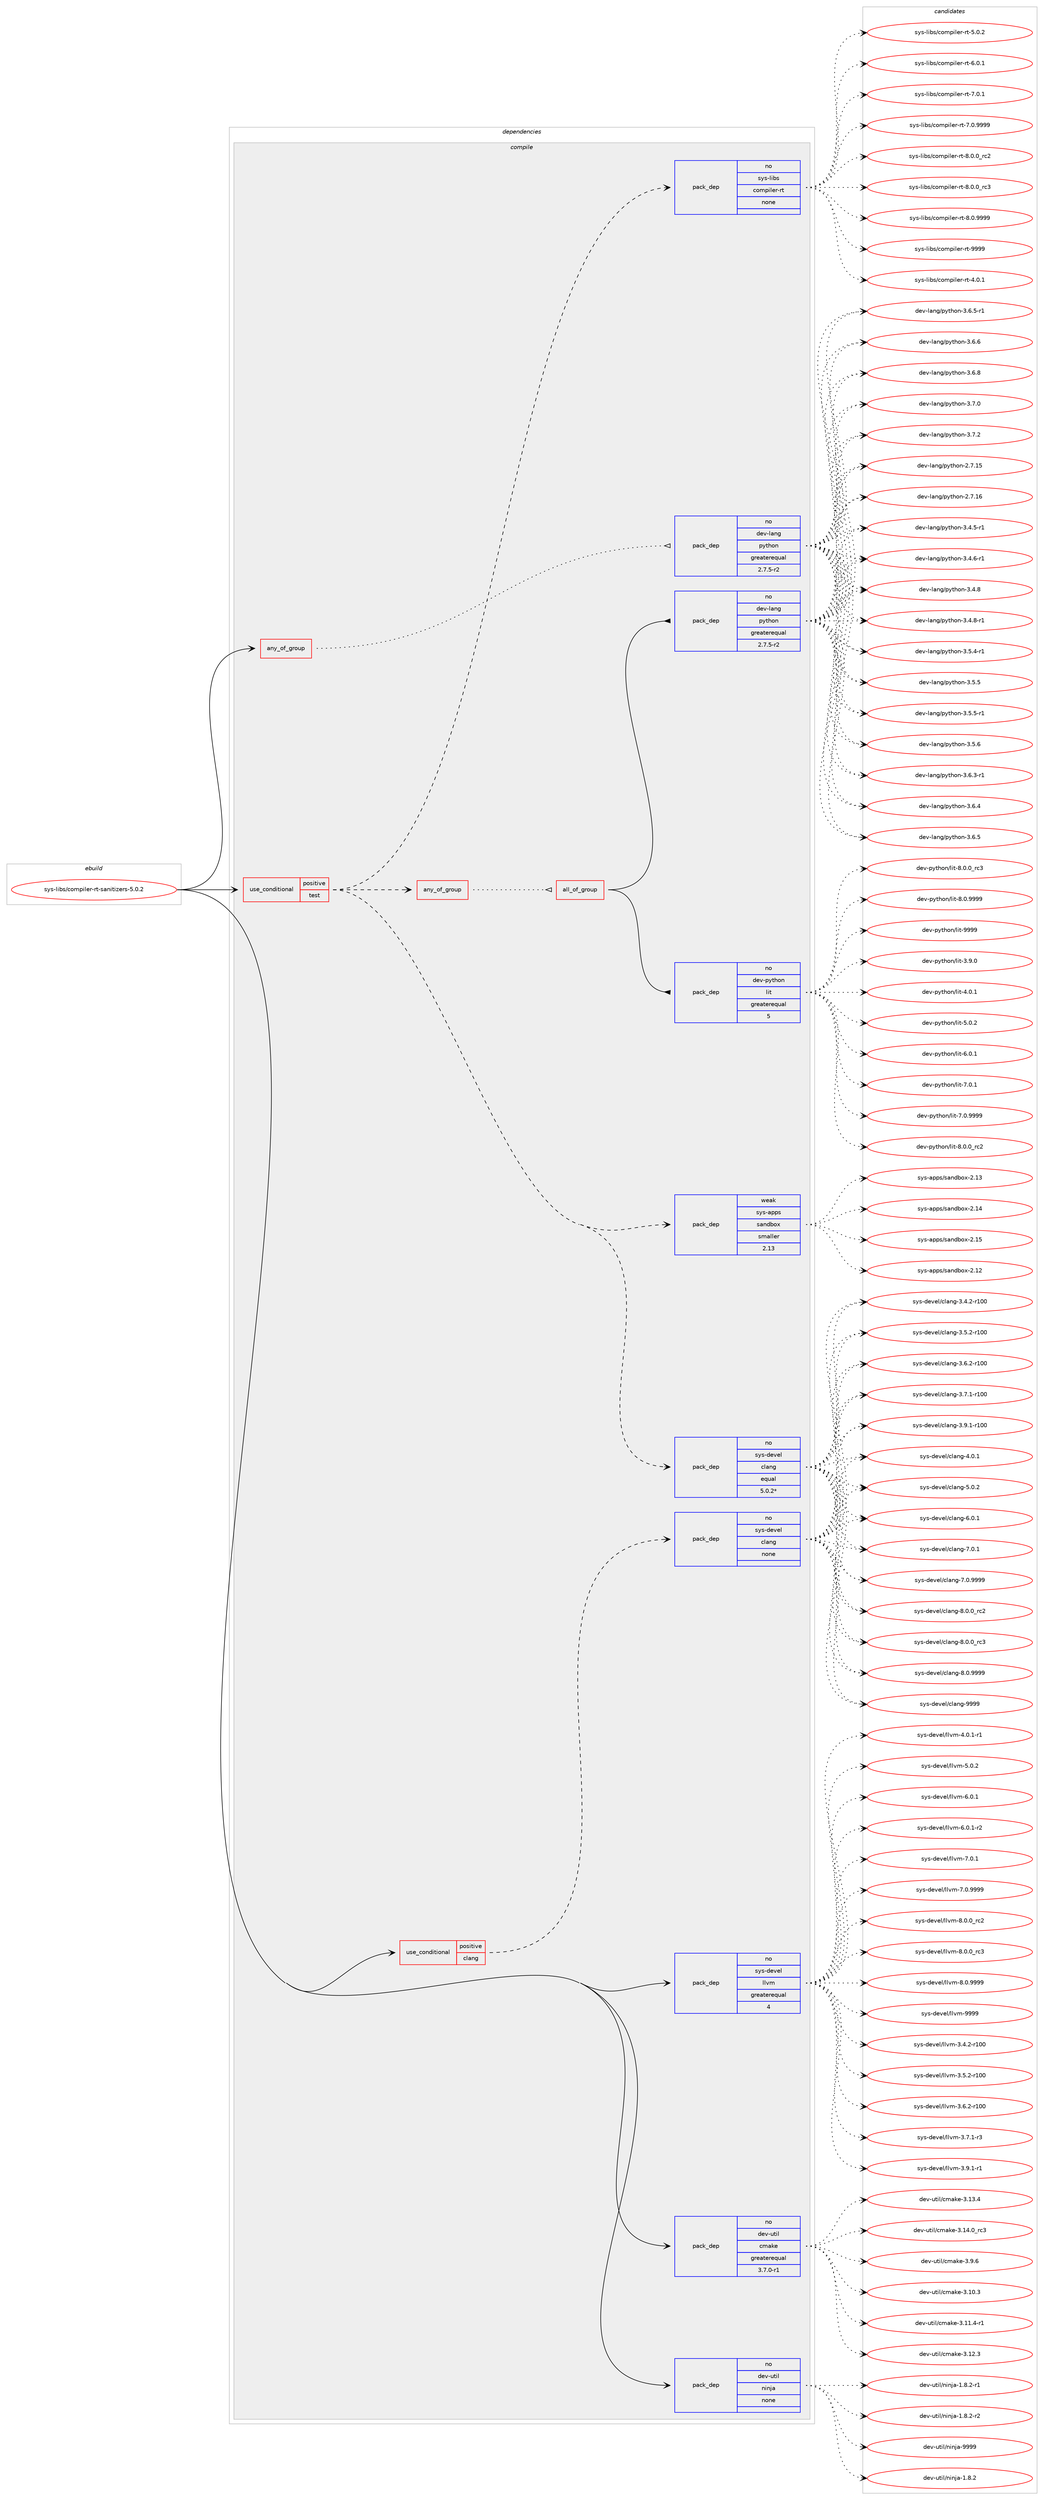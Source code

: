 digraph prolog {

# *************
# Graph options
# *************

newrank=true;
concentrate=true;
compound=true;
graph [rankdir=LR,fontname=Helvetica,fontsize=10,ranksep=1.5];#, ranksep=2.5, nodesep=0.2];
edge  [arrowhead=vee];
node  [fontname=Helvetica,fontsize=10];

# **********
# The ebuild
# **********

subgraph cluster_leftcol {
color=gray;
rank=same;
label=<<i>ebuild</i>>;
id [label="sys-libs/compiler-rt-sanitizers-5.0.2", color=red, width=4, href="../sys-libs/compiler-rt-sanitizers-5.0.2.svg"];
}

# ****************
# The dependencies
# ****************

subgraph cluster_midcol {
color=gray;
label=<<i>dependencies</i>>;
subgraph cluster_compile {
fillcolor="#eeeeee";
style=filled;
label=<<i>compile</i>>;
subgraph any27628 {
dependency1736429 [label=<<TABLE BORDER="0" CELLBORDER="1" CELLSPACING="0" CELLPADDING="4"><TR><TD CELLPADDING="10">any_of_group</TD></TR></TABLE>>, shape=none, color=red];subgraph pack1246417 {
dependency1736430 [label=<<TABLE BORDER="0" CELLBORDER="1" CELLSPACING="0" CELLPADDING="4" WIDTH="220"><TR><TD ROWSPAN="6" CELLPADDING="30">pack_dep</TD></TR><TR><TD WIDTH="110">no</TD></TR><TR><TD>dev-lang</TD></TR><TR><TD>python</TD></TR><TR><TD>greaterequal</TD></TR><TR><TD>2.7.5-r2</TD></TR></TABLE>>, shape=none, color=blue];
}
dependency1736429:e -> dependency1736430:w [weight=20,style="dotted",arrowhead="oinv"];
}
id:e -> dependency1736429:w [weight=20,style="solid",arrowhead="vee"];
subgraph cond461457 {
dependency1736431 [label=<<TABLE BORDER="0" CELLBORDER="1" CELLSPACING="0" CELLPADDING="4"><TR><TD ROWSPAN="3" CELLPADDING="10">use_conditional</TD></TR><TR><TD>positive</TD></TR><TR><TD>clang</TD></TR></TABLE>>, shape=none, color=red];
subgraph pack1246418 {
dependency1736432 [label=<<TABLE BORDER="0" CELLBORDER="1" CELLSPACING="0" CELLPADDING="4" WIDTH="220"><TR><TD ROWSPAN="6" CELLPADDING="30">pack_dep</TD></TR><TR><TD WIDTH="110">no</TD></TR><TR><TD>sys-devel</TD></TR><TR><TD>clang</TD></TR><TR><TD>none</TD></TR><TR><TD></TD></TR></TABLE>>, shape=none, color=blue];
}
dependency1736431:e -> dependency1736432:w [weight=20,style="dashed",arrowhead="vee"];
}
id:e -> dependency1736431:w [weight=20,style="solid",arrowhead="vee"];
subgraph cond461458 {
dependency1736433 [label=<<TABLE BORDER="0" CELLBORDER="1" CELLSPACING="0" CELLPADDING="4"><TR><TD ROWSPAN="3" CELLPADDING="10">use_conditional</TD></TR><TR><TD>positive</TD></TR><TR><TD>test</TD></TR></TABLE>>, shape=none, color=red];
subgraph pack1246419 {
dependency1736434 [label=<<TABLE BORDER="0" CELLBORDER="1" CELLSPACING="0" CELLPADDING="4" WIDTH="220"><TR><TD ROWSPAN="6" CELLPADDING="30">pack_dep</TD></TR><TR><TD WIDTH="110">weak</TD></TR><TR><TD>sys-apps</TD></TR><TR><TD>sandbox</TD></TR><TR><TD>smaller</TD></TR><TR><TD>2.13</TD></TR></TABLE>>, shape=none, color=blue];
}
dependency1736433:e -> dependency1736434:w [weight=20,style="dashed",arrowhead="vee"];
subgraph any27629 {
dependency1736435 [label=<<TABLE BORDER="0" CELLBORDER="1" CELLSPACING="0" CELLPADDING="4"><TR><TD CELLPADDING="10">any_of_group</TD></TR></TABLE>>, shape=none, color=red];subgraph all930 {
dependency1736436 [label=<<TABLE BORDER="0" CELLBORDER="1" CELLSPACING="0" CELLPADDING="4"><TR><TD CELLPADDING="10">all_of_group</TD></TR></TABLE>>, shape=none, color=red];subgraph pack1246420 {
dependency1736437 [label=<<TABLE BORDER="0" CELLBORDER="1" CELLSPACING="0" CELLPADDING="4" WIDTH="220"><TR><TD ROWSPAN="6" CELLPADDING="30">pack_dep</TD></TR><TR><TD WIDTH="110">no</TD></TR><TR><TD>dev-lang</TD></TR><TR><TD>python</TD></TR><TR><TD>greaterequal</TD></TR><TR><TD>2.7.5-r2</TD></TR></TABLE>>, shape=none, color=blue];
}
dependency1736436:e -> dependency1736437:w [weight=20,style="solid",arrowhead="inv"];
subgraph pack1246421 {
dependency1736438 [label=<<TABLE BORDER="0" CELLBORDER="1" CELLSPACING="0" CELLPADDING="4" WIDTH="220"><TR><TD ROWSPAN="6" CELLPADDING="30">pack_dep</TD></TR><TR><TD WIDTH="110">no</TD></TR><TR><TD>dev-python</TD></TR><TR><TD>lit</TD></TR><TR><TD>greaterequal</TD></TR><TR><TD>5</TD></TR></TABLE>>, shape=none, color=blue];
}
dependency1736436:e -> dependency1736438:w [weight=20,style="solid",arrowhead="inv"];
}
dependency1736435:e -> dependency1736436:w [weight=20,style="dotted",arrowhead="oinv"];
}
dependency1736433:e -> dependency1736435:w [weight=20,style="dashed",arrowhead="vee"];
subgraph pack1246422 {
dependency1736439 [label=<<TABLE BORDER="0" CELLBORDER="1" CELLSPACING="0" CELLPADDING="4" WIDTH="220"><TR><TD ROWSPAN="6" CELLPADDING="30">pack_dep</TD></TR><TR><TD WIDTH="110">no</TD></TR><TR><TD>sys-devel</TD></TR><TR><TD>clang</TD></TR><TR><TD>equal</TD></TR><TR><TD>5.0.2*</TD></TR></TABLE>>, shape=none, color=blue];
}
dependency1736433:e -> dependency1736439:w [weight=20,style="dashed",arrowhead="vee"];
subgraph pack1246423 {
dependency1736440 [label=<<TABLE BORDER="0" CELLBORDER="1" CELLSPACING="0" CELLPADDING="4" WIDTH="220"><TR><TD ROWSPAN="6" CELLPADDING="30">pack_dep</TD></TR><TR><TD WIDTH="110">no</TD></TR><TR><TD>sys-libs</TD></TR><TR><TD>compiler-rt</TD></TR><TR><TD>none</TD></TR><TR><TD></TD></TR></TABLE>>, shape=none, color=blue];
}
dependency1736433:e -> dependency1736440:w [weight=20,style="dashed",arrowhead="vee"];
}
id:e -> dependency1736433:w [weight=20,style="solid",arrowhead="vee"];
subgraph pack1246424 {
dependency1736441 [label=<<TABLE BORDER="0" CELLBORDER="1" CELLSPACING="0" CELLPADDING="4" WIDTH="220"><TR><TD ROWSPAN="6" CELLPADDING="30">pack_dep</TD></TR><TR><TD WIDTH="110">no</TD></TR><TR><TD>dev-util</TD></TR><TR><TD>cmake</TD></TR><TR><TD>greaterequal</TD></TR><TR><TD>3.7.0-r1</TD></TR></TABLE>>, shape=none, color=blue];
}
id:e -> dependency1736441:w [weight=20,style="solid",arrowhead="vee"];
subgraph pack1246425 {
dependency1736442 [label=<<TABLE BORDER="0" CELLBORDER="1" CELLSPACING="0" CELLPADDING="4" WIDTH="220"><TR><TD ROWSPAN="6" CELLPADDING="30">pack_dep</TD></TR><TR><TD WIDTH="110">no</TD></TR><TR><TD>dev-util</TD></TR><TR><TD>ninja</TD></TR><TR><TD>none</TD></TR><TR><TD></TD></TR></TABLE>>, shape=none, color=blue];
}
id:e -> dependency1736442:w [weight=20,style="solid",arrowhead="vee"];
subgraph pack1246426 {
dependency1736443 [label=<<TABLE BORDER="0" CELLBORDER="1" CELLSPACING="0" CELLPADDING="4" WIDTH="220"><TR><TD ROWSPAN="6" CELLPADDING="30">pack_dep</TD></TR><TR><TD WIDTH="110">no</TD></TR><TR><TD>sys-devel</TD></TR><TR><TD>llvm</TD></TR><TR><TD>greaterequal</TD></TR><TR><TD>4</TD></TR></TABLE>>, shape=none, color=blue];
}
id:e -> dependency1736443:w [weight=20,style="solid",arrowhead="vee"];
}
subgraph cluster_compileandrun {
fillcolor="#eeeeee";
style=filled;
label=<<i>compile and run</i>>;
}
subgraph cluster_run {
fillcolor="#eeeeee";
style=filled;
label=<<i>run</i>>;
}
}

# **************
# The candidates
# **************

subgraph cluster_choices {
rank=same;
color=gray;
label=<<i>candidates</i>>;

subgraph choice1246417 {
color=black;
nodesep=1;
choice10010111845108971101034711212111610411111045504655464953 [label="dev-lang/python-2.7.15", color=red, width=4,href="../dev-lang/python-2.7.15.svg"];
choice10010111845108971101034711212111610411111045504655464954 [label="dev-lang/python-2.7.16", color=red, width=4,href="../dev-lang/python-2.7.16.svg"];
choice1001011184510897110103471121211161041111104551465246534511449 [label="dev-lang/python-3.4.5-r1", color=red, width=4,href="../dev-lang/python-3.4.5-r1.svg"];
choice1001011184510897110103471121211161041111104551465246544511449 [label="dev-lang/python-3.4.6-r1", color=red, width=4,href="../dev-lang/python-3.4.6-r1.svg"];
choice100101118451089711010347112121116104111110455146524656 [label="dev-lang/python-3.4.8", color=red, width=4,href="../dev-lang/python-3.4.8.svg"];
choice1001011184510897110103471121211161041111104551465246564511449 [label="dev-lang/python-3.4.8-r1", color=red, width=4,href="../dev-lang/python-3.4.8-r1.svg"];
choice1001011184510897110103471121211161041111104551465346524511449 [label="dev-lang/python-3.5.4-r1", color=red, width=4,href="../dev-lang/python-3.5.4-r1.svg"];
choice100101118451089711010347112121116104111110455146534653 [label="dev-lang/python-3.5.5", color=red, width=4,href="../dev-lang/python-3.5.5.svg"];
choice1001011184510897110103471121211161041111104551465346534511449 [label="dev-lang/python-3.5.5-r1", color=red, width=4,href="../dev-lang/python-3.5.5-r1.svg"];
choice100101118451089711010347112121116104111110455146534654 [label="dev-lang/python-3.5.6", color=red, width=4,href="../dev-lang/python-3.5.6.svg"];
choice1001011184510897110103471121211161041111104551465446514511449 [label="dev-lang/python-3.6.3-r1", color=red, width=4,href="../dev-lang/python-3.6.3-r1.svg"];
choice100101118451089711010347112121116104111110455146544652 [label="dev-lang/python-3.6.4", color=red, width=4,href="../dev-lang/python-3.6.4.svg"];
choice100101118451089711010347112121116104111110455146544653 [label="dev-lang/python-3.6.5", color=red, width=4,href="../dev-lang/python-3.6.5.svg"];
choice1001011184510897110103471121211161041111104551465446534511449 [label="dev-lang/python-3.6.5-r1", color=red, width=4,href="../dev-lang/python-3.6.5-r1.svg"];
choice100101118451089711010347112121116104111110455146544654 [label="dev-lang/python-3.6.6", color=red, width=4,href="../dev-lang/python-3.6.6.svg"];
choice100101118451089711010347112121116104111110455146544656 [label="dev-lang/python-3.6.8", color=red, width=4,href="../dev-lang/python-3.6.8.svg"];
choice100101118451089711010347112121116104111110455146554648 [label="dev-lang/python-3.7.0", color=red, width=4,href="../dev-lang/python-3.7.0.svg"];
choice100101118451089711010347112121116104111110455146554650 [label="dev-lang/python-3.7.2", color=red, width=4,href="../dev-lang/python-3.7.2.svg"];
dependency1736430:e -> choice10010111845108971101034711212111610411111045504655464953:w [style=dotted,weight="100"];
dependency1736430:e -> choice10010111845108971101034711212111610411111045504655464954:w [style=dotted,weight="100"];
dependency1736430:e -> choice1001011184510897110103471121211161041111104551465246534511449:w [style=dotted,weight="100"];
dependency1736430:e -> choice1001011184510897110103471121211161041111104551465246544511449:w [style=dotted,weight="100"];
dependency1736430:e -> choice100101118451089711010347112121116104111110455146524656:w [style=dotted,weight="100"];
dependency1736430:e -> choice1001011184510897110103471121211161041111104551465246564511449:w [style=dotted,weight="100"];
dependency1736430:e -> choice1001011184510897110103471121211161041111104551465346524511449:w [style=dotted,weight="100"];
dependency1736430:e -> choice100101118451089711010347112121116104111110455146534653:w [style=dotted,weight="100"];
dependency1736430:e -> choice1001011184510897110103471121211161041111104551465346534511449:w [style=dotted,weight="100"];
dependency1736430:e -> choice100101118451089711010347112121116104111110455146534654:w [style=dotted,weight="100"];
dependency1736430:e -> choice1001011184510897110103471121211161041111104551465446514511449:w [style=dotted,weight="100"];
dependency1736430:e -> choice100101118451089711010347112121116104111110455146544652:w [style=dotted,weight="100"];
dependency1736430:e -> choice100101118451089711010347112121116104111110455146544653:w [style=dotted,weight="100"];
dependency1736430:e -> choice1001011184510897110103471121211161041111104551465446534511449:w [style=dotted,weight="100"];
dependency1736430:e -> choice100101118451089711010347112121116104111110455146544654:w [style=dotted,weight="100"];
dependency1736430:e -> choice100101118451089711010347112121116104111110455146544656:w [style=dotted,weight="100"];
dependency1736430:e -> choice100101118451089711010347112121116104111110455146554648:w [style=dotted,weight="100"];
dependency1736430:e -> choice100101118451089711010347112121116104111110455146554650:w [style=dotted,weight="100"];
}
subgraph choice1246418 {
color=black;
nodesep=1;
choice1151211154510010111810110847991089711010345514652465045114494848 [label="sys-devel/clang-3.4.2-r100", color=red, width=4,href="../sys-devel/clang-3.4.2-r100.svg"];
choice1151211154510010111810110847991089711010345514653465045114494848 [label="sys-devel/clang-3.5.2-r100", color=red, width=4,href="../sys-devel/clang-3.5.2-r100.svg"];
choice1151211154510010111810110847991089711010345514654465045114494848 [label="sys-devel/clang-3.6.2-r100", color=red, width=4,href="../sys-devel/clang-3.6.2-r100.svg"];
choice1151211154510010111810110847991089711010345514655464945114494848 [label="sys-devel/clang-3.7.1-r100", color=red, width=4,href="../sys-devel/clang-3.7.1-r100.svg"];
choice1151211154510010111810110847991089711010345514657464945114494848 [label="sys-devel/clang-3.9.1-r100", color=red, width=4,href="../sys-devel/clang-3.9.1-r100.svg"];
choice11512111545100101118101108479910897110103455246484649 [label="sys-devel/clang-4.0.1", color=red, width=4,href="../sys-devel/clang-4.0.1.svg"];
choice11512111545100101118101108479910897110103455346484650 [label="sys-devel/clang-5.0.2", color=red, width=4,href="../sys-devel/clang-5.0.2.svg"];
choice11512111545100101118101108479910897110103455446484649 [label="sys-devel/clang-6.0.1", color=red, width=4,href="../sys-devel/clang-6.0.1.svg"];
choice11512111545100101118101108479910897110103455546484649 [label="sys-devel/clang-7.0.1", color=red, width=4,href="../sys-devel/clang-7.0.1.svg"];
choice11512111545100101118101108479910897110103455546484657575757 [label="sys-devel/clang-7.0.9999", color=red, width=4,href="../sys-devel/clang-7.0.9999.svg"];
choice11512111545100101118101108479910897110103455646484648951149950 [label="sys-devel/clang-8.0.0_rc2", color=red, width=4,href="../sys-devel/clang-8.0.0_rc2.svg"];
choice11512111545100101118101108479910897110103455646484648951149951 [label="sys-devel/clang-8.0.0_rc3", color=red, width=4,href="../sys-devel/clang-8.0.0_rc3.svg"];
choice11512111545100101118101108479910897110103455646484657575757 [label="sys-devel/clang-8.0.9999", color=red, width=4,href="../sys-devel/clang-8.0.9999.svg"];
choice115121115451001011181011084799108971101034557575757 [label="sys-devel/clang-9999", color=red, width=4,href="../sys-devel/clang-9999.svg"];
dependency1736432:e -> choice1151211154510010111810110847991089711010345514652465045114494848:w [style=dotted,weight="100"];
dependency1736432:e -> choice1151211154510010111810110847991089711010345514653465045114494848:w [style=dotted,weight="100"];
dependency1736432:e -> choice1151211154510010111810110847991089711010345514654465045114494848:w [style=dotted,weight="100"];
dependency1736432:e -> choice1151211154510010111810110847991089711010345514655464945114494848:w [style=dotted,weight="100"];
dependency1736432:e -> choice1151211154510010111810110847991089711010345514657464945114494848:w [style=dotted,weight="100"];
dependency1736432:e -> choice11512111545100101118101108479910897110103455246484649:w [style=dotted,weight="100"];
dependency1736432:e -> choice11512111545100101118101108479910897110103455346484650:w [style=dotted,weight="100"];
dependency1736432:e -> choice11512111545100101118101108479910897110103455446484649:w [style=dotted,weight="100"];
dependency1736432:e -> choice11512111545100101118101108479910897110103455546484649:w [style=dotted,weight="100"];
dependency1736432:e -> choice11512111545100101118101108479910897110103455546484657575757:w [style=dotted,weight="100"];
dependency1736432:e -> choice11512111545100101118101108479910897110103455646484648951149950:w [style=dotted,weight="100"];
dependency1736432:e -> choice11512111545100101118101108479910897110103455646484648951149951:w [style=dotted,weight="100"];
dependency1736432:e -> choice11512111545100101118101108479910897110103455646484657575757:w [style=dotted,weight="100"];
dependency1736432:e -> choice115121115451001011181011084799108971101034557575757:w [style=dotted,weight="100"];
}
subgraph choice1246419 {
color=black;
nodesep=1;
choice11512111545971121121154711597110100981111204550464950 [label="sys-apps/sandbox-2.12", color=red, width=4,href="../sys-apps/sandbox-2.12.svg"];
choice11512111545971121121154711597110100981111204550464951 [label="sys-apps/sandbox-2.13", color=red, width=4,href="../sys-apps/sandbox-2.13.svg"];
choice11512111545971121121154711597110100981111204550464952 [label="sys-apps/sandbox-2.14", color=red, width=4,href="../sys-apps/sandbox-2.14.svg"];
choice11512111545971121121154711597110100981111204550464953 [label="sys-apps/sandbox-2.15", color=red, width=4,href="../sys-apps/sandbox-2.15.svg"];
dependency1736434:e -> choice11512111545971121121154711597110100981111204550464950:w [style=dotted,weight="100"];
dependency1736434:e -> choice11512111545971121121154711597110100981111204550464951:w [style=dotted,weight="100"];
dependency1736434:e -> choice11512111545971121121154711597110100981111204550464952:w [style=dotted,weight="100"];
dependency1736434:e -> choice11512111545971121121154711597110100981111204550464953:w [style=dotted,weight="100"];
}
subgraph choice1246420 {
color=black;
nodesep=1;
choice10010111845108971101034711212111610411111045504655464953 [label="dev-lang/python-2.7.15", color=red, width=4,href="../dev-lang/python-2.7.15.svg"];
choice10010111845108971101034711212111610411111045504655464954 [label="dev-lang/python-2.7.16", color=red, width=4,href="../dev-lang/python-2.7.16.svg"];
choice1001011184510897110103471121211161041111104551465246534511449 [label="dev-lang/python-3.4.5-r1", color=red, width=4,href="../dev-lang/python-3.4.5-r1.svg"];
choice1001011184510897110103471121211161041111104551465246544511449 [label="dev-lang/python-3.4.6-r1", color=red, width=4,href="../dev-lang/python-3.4.6-r1.svg"];
choice100101118451089711010347112121116104111110455146524656 [label="dev-lang/python-3.4.8", color=red, width=4,href="../dev-lang/python-3.4.8.svg"];
choice1001011184510897110103471121211161041111104551465246564511449 [label="dev-lang/python-3.4.8-r1", color=red, width=4,href="../dev-lang/python-3.4.8-r1.svg"];
choice1001011184510897110103471121211161041111104551465346524511449 [label="dev-lang/python-3.5.4-r1", color=red, width=4,href="../dev-lang/python-3.5.4-r1.svg"];
choice100101118451089711010347112121116104111110455146534653 [label="dev-lang/python-3.5.5", color=red, width=4,href="../dev-lang/python-3.5.5.svg"];
choice1001011184510897110103471121211161041111104551465346534511449 [label="dev-lang/python-3.5.5-r1", color=red, width=4,href="../dev-lang/python-3.5.5-r1.svg"];
choice100101118451089711010347112121116104111110455146534654 [label="dev-lang/python-3.5.6", color=red, width=4,href="../dev-lang/python-3.5.6.svg"];
choice1001011184510897110103471121211161041111104551465446514511449 [label="dev-lang/python-3.6.3-r1", color=red, width=4,href="../dev-lang/python-3.6.3-r1.svg"];
choice100101118451089711010347112121116104111110455146544652 [label="dev-lang/python-3.6.4", color=red, width=4,href="../dev-lang/python-3.6.4.svg"];
choice100101118451089711010347112121116104111110455146544653 [label="dev-lang/python-3.6.5", color=red, width=4,href="../dev-lang/python-3.6.5.svg"];
choice1001011184510897110103471121211161041111104551465446534511449 [label="dev-lang/python-3.6.5-r1", color=red, width=4,href="../dev-lang/python-3.6.5-r1.svg"];
choice100101118451089711010347112121116104111110455146544654 [label="dev-lang/python-3.6.6", color=red, width=4,href="../dev-lang/python-3.6.6.svg"];
choice100101118451089711010347112121116104111110455146544656 [label="dev-lang/python-3.6.8", color=red, width=4,href="../dev-lang/python-3.6.8.svg"];
choice100101118451089711010347112121116104111110455146554648 [label="dev-lang/python-3.7.0", color=red, width=4,href="../dev-lang/python-3.7.0.svg"];
choice100101118451089711010347112121116104111110455146554650 [label="dev-lang/python-3.7.2", color=red, width=4,href="../dev-lang/python-3.7.2.svg"];
dependency1736437:e -> choice10010111845108971101034711212111610411111045504655464953:w [style=dotted,weight="100"];
dependency1736437:e -> choice10010111845108971101034711212111610411111045504655464954:w [style=dotted,weight="100"];
dependency1736437:e -> choice1001011184510897110103471121211161041111104551465246534511449:w [style=dotted,weight="100"];
dependency1736437:e -> choice1001011184510897110103471121211161041111104551465246544511449:w [style=dotted,weight="100"];
dependency1736437:e -> choice100101118451089711010347112121116104111110455146524656:w [style=dotted,weight="100"];
dependency1736437:e -> choice1001011184510897110103471121211161041111104551465246564511449:w [style=dotted,weight="100"];
dependency1736437:e -> choice1001011184510897110103471121211161041111104551465346524511449:w [style=dotted,weight="100"];
dependency1736437:e -> choice100101118451089711010347112121116104111110455146534653:w [style=dotted,weight="100"];
dependency1736437:e -> choice1001011184510897110103471121211161041111104551465346534511449:w [style=dotted,weight="100"];
dependency1736437:e -> choice100101118451089711010347112121116104111110455146534654:w [style=dotted,weight="100"];
dependency1736437:e -> choice1001011184510897110103471121211161041111104551465446514511449:w [style=dotted,weight="100"];
dependency1736437:e -> choice100101118451089711010347112121116104111110455146544652:w [style=dotted,weight="100"];
dependency1736437:e -> choice100101118451089711010347112121116104111110455146544653:w [style=dotted,weight="100"];
dependency1736437:e -> choice1001011184510897110103471121211161041111104551465446534511449:w [style=dotted,weight="100"];
dependency1736437:e -> choice100101118451089711010347112121116104111110455146544654:w [style=dotted,weight="100"];
dependency1736437:e -> choice100101118451089711010347112121116104111110455146544656:w [style=dotted,weight="100"];
dependency1736437:e -> choice100101118451089711010347112121116104111110455146554648:w [style=dotted,weight="100"];
dependency1736437:e -> choice100101118451089711010347112121116104111110455146554650:w [style=dotted,weight="100"];
}
subgraph choice1246421 {
color=black;
nodesep=1;
choice1001011184511212111610411111047108105116455146574648 [label="dev-python/lit-3.9.0", color=red, width=4,href="../dev-python/lit-3.9.0.svg"];
choice1001011184511212111610411111047108105116455246484649 [label="dev-python/lit-4.0.1", color=red, width=4,href="../dev-python/lit-4.0.1.svg"];
choice1001011184511212111610411111047108105116455346484650 [label="dev-python/lit-5.0.2", color=red, width=4,href="../dev-python/lit-5.0.2.svg"];
choice1001011184511212111610411111047108105116455446484649 [label="dev-python/lit-6.0.1", color=red, width=4,href="../dev-python/lit-6.0.1.svg"];
choice1001011184511212111610411111047108105116455546484649 [label="dev-python/lit-7.0.1", color=red, width=4,href="../dev-python/lit-7.0.1.svg"];
choice1001011184511212111610411111047108105116455546484657575757 [label="dev-python/lit-7.0.9999", color=red, width=4,href="../dev-python/lit-7.0.9999.svg"];
choice1001011184511212111610411111047108105116455646484648951149950 [label="dev-python/lit-8.0.0_rc2", color=red, width=4,href="../dev-python/lit-8.0.0_rc2.svg"];
choice1001011184511212111610411111047108105116455646484648951149951 [label="dev-python/lit-8.0.0_rc3", color=red, width=4,href="../dev-python/lit-8.0.0_rc3.svg"];
choice1001011184511212111610411111047108105116455646484657575757 [label="dev-python/lit-8.0.9999", color=red, width=4,href="../dev-python/lit-8.0.9999.svg"];
choice10010111845112121116104111110471081051164557575757 [label="dev-python/lit-9999", color=red, width=4,href="../dev-python/lit-9999.svg"];
dependency1736438:e -> choice1001011184511212111610411111047108105116455146574648:w [style=dotted,weight="100"];
dependency1736438:e -> choice1001011184511212111610411111047108105116455246484649:w [style=dotted,weight="100"];
dependency1736438:e -> choice1001011184511212111610411111047108105116455346484650:w [style=dotted,weight="100"];
dependency1736438:e -> choice1001011184511212111610411111047108105116455446484649:w [style=dotted,weight="100"];
dependency1736438:e -> choice1001011184511212111610411111047108105116455546484649:w [style=dotted,weight="100"];
dependency1736438:e -> choice1001011184511212111610411111047108105116455546484657575757:w [style=dotted,weight="100"];
dependency1736438:e -> choice1001011184511212111610411111047108105116455646484648951149950:w [style=dotted,weight="100"];
dependency1736438:e -> choice1001011184511212111610411111047108105116455646484648951149951:w [style=dotted,weight="100"];
dependency1736438:e -> choice1001011184511212111610411111047108105116455646484657575757:w [style=dotted,weight="100"];
dependency1736438:e -> choice10010111845112121116104111110471081051164557575757:w [style=dotted,weight="100"];
}
subgraph choice1246422 {
color=black;
nodesep=1;
choice1151211154510010111810110847991089711010345514652465045114494848 [label="sys-devel/clang-3.4.2-r100", color=red, width=4,href="../sys-devel/clang-3.4.2-r100.svg"];
choice1151211154510010111810110847991089711010345514653465045114494848 [label="sys-devel/clang-3.5.2-r100", color=red, width=4,href="../sys-devel/clang-3.5.2-r100.svg"];
choice1151211154510010111810110847991089711010345514654465045114494848 [label="sys-devel/clang-3.6.2-r100", color=red, width=4,href="../sys-devel/clang-3.6.2-r100.svg"];
choice1151211154510010111810110847991089711010345514655464945114494848 [label="sys-devel/clang-3.7.1-r100", color=red, width=4,href="../sys-devel/clang-3.7.1-r100.svg"];
choice1151211154510010111810110847991089711010345514657464945114494848 [label="sys-devel/clang-3.9.1-r100", color=red, width=4,href="../sys-devel/clang-3.9.1-r100.svg"];
choice11512111545100101118101108479910897110103455246484649 [label="sys-devel/clang-4.0.1", color=red, width=4,href="../sys-devel/clang-4.0.1.svg"];
choice11512111545100101118101108479910897110103455346484650 [label="sys-devel/clang-5.0.2", color=red, width=4,href="../sys-devel/clang-5.0.2.svg"];
choice11512111545100101118101108479910897110103455446484649 [label="sys-devel/clang-6.0.1", color=red, width=4,href="../sys-devel/clang-6.0.1.svg"];
choice11512111545100101118101108479910897110103455546484649 [label="sys-devel/clang-7.0.1", color=red, width=4,href="../sys-devel/clang-7.0.1.svg"];
choice11512111545100101118101108479910897110103455546484657575757 [label="sys-devel/clang-7.0.9999", color=red, width=4,href="../sys-devel/clang-7.0.9999.svg"];
choice11512111545100101118101108479910897110103455646484648951149950 [label="sys-devel/clang-8.0.0_rc2", color=red, width=4,href="../sys-devel/clang-8.0.0_rc2.svg"];
choice11512111545100101118101108479910897110103455646484648951149951 [label="sys-devel/clang-8.0.0_rc3", color=red, width=4,href="../sys-devel/clang-8.0.0_rc3.svg"];
choice11512111545100101118101108479910897110103455646484657575757 [label="sys-devel/clang-8.0.9999", color=red, width=4,href="../sys-devel/clang-8.0.9999.svg"];
choice115121115451001011181011084799108971101034557575757 [label="sys-devel/clang-9999", color=red, width=4,href="../sys-devel/clang-9999.svg"];
dependency1736439:e -> choice1151211154510010111810110847991089711010345514652465045114494848:w [style=dotted,weight="100"];
dependency1736439:e -> choice1151211154510010111810110847991089711010345514653465045114494848:w [style=dotted,weight="100"];
dependency1736439:e -> choice1151211154510010111810110847991089711010345514654465045114494848:w [style=dotted,weight="100"];
dependency1736439:e -> choice1151211154510010111810110847991089711010345514655464945114494848:w [style=dotted,weight="100"];
dependency1736439:e -> choice1151211154510010111810110847991089711010345514657464945114494848:w [style=dotted,weight="100"];
dependency1736439:e -> choice11512111545100101118101108479910897110103455246484649:w [style=dotted,weight="100"];
dependency1736439:e -> choice11512111545100101118101108479910897110103455346484650:w [style=dotted,weight="100"];
dependency1736439:e -> choice11512111545100101118101108479910897110103455446484649:w [style=dotted,weight="100"];
dependency1736439:e -> choice11512111545100101118101108479910897110103455546484649:w [style=dotted,weight="100"];
dependency1736439:e -> choice11512111545100101118101108479910897110103455546484657575757:w [style=dotted,weight="100"];
dependency1736439:e -> choice11512111545100101118101108479910897110103455646484648951149950:w [style=dotted,weight="100"];
dependency1736439:e -> choice11512111545100101118101108479910897110103455646484648951149951:w [style=dotted,weight="100"];
dependency1736439:e -> choice11512111545100101118101108479910897110103455646484657575757:w [style=dotted,weight="100"];
dependency1736439:e -> choice115121115451001011181011084799108971101034557575757:w [style=dotted,weight="100"];
}
subgraph choice1246423 {
color=black;
nodesep=1;
choice1151211154510810598115479911110911210510810111445114116455246484649 [label="sys-libs/compiler-rt-4.0.1", color=red, width=4,href="../sys-libs/compiler-rt-4.0.1.svg"];
choice1151211154510810598115479911110911210510810111445114116455346484650 [label="sys-libs/compiler-rt-5.0.2", color=red, width=4,href="../sys-libs/compiler-rt-5.0.2.svg"];
choice1151211154510810598115479911110911210510810111445114116455446484649 [label="sys-libs/compiler-rt-6.0.1", color=red, width=4,href="../sys-libs/compiler-rt-6.0.1.svg"];
choice1151211154510810598115479911110911210510810111445114116455546484649 [label="sys-libs/compiler-rt-7.0.1", color=red, width=4,href="../sys-libs/compiler-rt-7.0.1.svg"];
choice1151211154510810598115479911110911210510810111445114116455546484657575757 [label="sys-libs/compiler-rt-7.0.9999", color=red, width=4,href="../sys-libs/compiler-rt-7.0.9999.svg"];
choice1151211154510810598115479911110911210510810111445114116455646484648951149950 [label="sys-libs/compiler-rt-8.0.0_rc2", color=red, width=4,href="../sys-libs/compiler-rt-8.0.0_rc2.svg"];
choice1151211154510810598115479911110911210510810111445114116455646484648951149951 [label="sys-libs/compiler-rt-8.0.0_rc3", color=red, width=4,href="../sys-libs/compiler-rt-8.0.0_rc3.svg"];
choice1151211154510810598115479911110911210510810111445114116455646484657575757 [label="sys-libs/compiler-rt-8.0.9999", color=red, width=4,href="../sys-libs/compiler-rt-8.0.9999.svg"];
choice11512111545108105981154799111109112105108101114451141164557575757 [label="sys-libs/compiler-rt-9999", color=red, width=4,href="../sys-libs/compiler-rt-9999.svg"];
dependency1736440:e -> choice1151211154510810598115479911110911210510810111445114116455246484649:w [style=dotted,weight="100"];
dependency1736440:e -> choice1151211154510810598115479911110911210510810111445114116455346484650:w [style=dotted,weight="100"];
dependency1736440:e -> choice1151211154510810598115479911110911210510810111445114116455446484649:w [style=dotted,weight="100"];
dependency1736440:e -> choice1151211154510810598115479911110911210510810111445114116455546484649:w [style=dotted,weight="100"];
dependency1736440:e -> choice1151211154510810598115479911110911210510810111445114116455546484657575757:w [style=dotted,weight="100"];
dependency1736440:e -> choice1151211154510810598115479911110911210510810111445114116455646484648951149950:w [style=dotted,weight="100"];
dependency1736440:e -> choice1151211154510810598115479911110911210510810111445114116455646484648951149951:w [style=dotted,weight="100"];
dependency1736440:e -> choice1151211154510810598115479911110911210510810111445114116455646484657575757:w [style=dotted,weight="100"];
dependency1736440:e -> choice11512111545108105981154799111109112105108101114451141164557575757:w [style=dotted,weight="100"];
}
subgraph choice1246424 {
color=black;
nodesep=1;
choice1001011184511711610510847991099710710145514649484651 [label="dev-util/cmake-3.10.3", color=red, width=4,href="../dev-util/cmake-3.10.3.svg"];
choice10010111845117116105108479910997107101455146494946524511449 [label="dev-util/cmake-3.11.4-r1", color=red, width=4,href="../dev-util/cmake-3.11.4-r1.svg"];
choice1001011184511711610510847991099710710145514649504651 [label="dev-util/cmake-3.12.3", color=red, width=4,href="../dev-util/cmake-3.12.3.svg"];
choice1001011184511711610510847991099710710145514649514652 [label="dev-util/cmake-3.13.4", color=red, width=4,href="../dev-util/cmake-3.13.4.svg"];
choice1001011184511711610510847991099710710145514649524648951149951 [label="dev-util/cmake-3.14.0_rc3", color=red, width=4,href="../dev-util/cmake-3.14.0_rc3.svg"];
choice10010111845117116105108479910997107101455146574654 [label="dev-util/cmake-3.9.6", color=red, width=4,href="../dev-util/cmake-3.9.6.svg"];
dependency1736441:e -> choice1001011184511711610510847991099710710145514649484651:w [style=dotted,weight="100"];
dependency1736441:e -> choice10010111845117116105108479910997107101455146494946524511449:w [style=dotted,weight="100"];
dependency1736441:e -> choice1001011184511711610510847991099710710145514649504651:w [style=dotted,weight="100"];
dependency1736441:e -> choice1001011184511711610510847991099710710145514649514652:w [style=dotted,weight="100"];
dependency1736441:e -> choice1001011184511711610510847991099710710145514649524648951149951:w [style=dotted,weight="100"];
dependency1736441:e -> choice10010111845117116105108479910997107101455146574654:w [style=dotted,weight="100"];
}
subgraph choice1246425 {
color=black;
nodesep=1;
choice100101118451171161051084711010511010697454946564650 [label="dev-util/ninja-1.8.2", color=red, width=4,href="../dev-util/ninja-1.8.2.svg"];
choice1001011184511711610510847110105110106974549465646504511449 [label="dev-util/ninja-1.8.2-r1", color=red, width=4,href="../dev-util/ninja-1.8.2-r1.svg"];
choice1001011184511711610510847110105110106974549465646504511450 [label="dev-util/ninja-1.8.2-r2", color=red, width=4,href="../dev-util/ninja-1.8.2-r2.svg"];
choice1001011184511711610510847110105110106974557575757 [label="dev-util/ninja-9999", color=red, width=4,href="../dev-util/ninja-9999.svg"];
dependency1736442:e -> choice100101118451171161051084711010511010697454946564650:w [style=dotted,weight="100"];
dependency1736442:e -> choice1001011184511711610510847110105110106974549465646504511449:w [style=dotted,weight="100"];
dependency1736442:e -> choice1001011184511711610510847110105110106974549465646504511450:w [style=dotted,weight="100"];
dependency1736442:e -> choice1001011184511711610510847110105110106974557575757:w [style=dotted,weight="100"];
}
subgraph choice1246426 {
color=black;
nodesep=1;
choice115121115451001011181011084710810811810945514652465045114494848 [label="sys-devel/llvm-3.4.2-r100", color=red, width=4,href="../sys-devel/llvm-3.4.2-r100.svg"];
choice115121115451001011181011084710810811810945514653465045114494848 [label="sys-devel/llvm-3.5.2-r100", color=red, width=4,href="../sys-devel/llvm-3.5.2-r100.svg"];
choice115121115451001011181011084710810811810945514654465045114494848 [label="sys-devel/llvm-3.6.2-r100", color=red, width=4,href="../sys-devel/llvm-3.6.2-r100.svg"];
choice11512111545100101118101108471081081181094551465546494511451 [label="sys-devel/llvm-3.7.1-r3", color=red, width=4,href="../sys-devel/llvm-3.7.1-r3.svg"];
choice11512111545100101118101108471081081181094551465746494511449 [label="sys-devel/llvm-3.9.1-r1", color=red, width=4,href="../sys-devel/llvm-3.9.1-r1.svg"];
choice11512111545100101118101108471081081181094552464846494511449 [label="sys-devel/llvm-4.0.1-r1", color=red, width=4,href="../sys-devel/llvm-4.0.1-r1.svg"];
choice1151211154510010111810110847108108118109455346484650 [label="sys-devel/llvm-5.0.2", color=red, width=4,href="../sys-devel/llvm-5.0.2.svg"];
choice1151211154510010111810110847108108118109455446484649 [label="sys-devel/llvm-6.0.1", color=red, width=4,href="../sys-devel/llvm-6.0.1.svg"];
choice11512111545100101118101108471081081181094554464846494511450 [label="sys-devel/llvm-6.0.1-r2", color=red, width=4,href="../sys-devel/llvm-6.0.1-r2.svg"];
choice1151211154510010111810110847108108118109455546484649 [label="sys-devel/llvm-7.0.1", color=red, width=4,href="../sys-devel/llvm-7.0.1.svg"];
choice1151211154510010111810110847108108118109455546484657575757 [label="sys-devel/llvm-7.0.9999", color=red, width=4,href="../sys-devel/llvm-7.0.9999.svg"];
choice1151211154510010111810110847108108118109455646484648951149950 [label="sys-devel/llvm-8.0.0_rc2", color=red, width=4,href="../sys-devel/llvm-8.0.0_rc2.svg"];
choice1151211154510010111810110847108108118109455646484648951149951 [label="sys-devel/llvm-8.0.0_rc3", color=red, width=4,href="../sys-devel/llvm-8.0.0_rc3.svg"];
choice1151211154510010111810110847108108118109455646484657575757 [label="sys-devel/llvm-8.0.9999", color=red, width=4,href="../sys-devel/llvm-8.0.9999.svg"];
choice11512111545100101118101108471081081181094557575757 [label="sys-devel/llvm-9999", color=red, width=4,href="../sys-devel/llvm-9999.svg"];
dependency1736443:e -> choice115121115451001011181011084710810811810945514652465045114494848:w [style=dotted,weight="100"];
dependency1736443:e -> choice115121115451001011181011084710810811810945514653465045114494848:w [style=dotted,weight="100"];
dependency1736443:e -> choice115121115451001011181011084710810811810945514654465045114494848:w [style=dotted,weight="100"];
dependency1736443:e -> choice11512111545100101118101108471081081181094551465546494511451:w [style=dotted,weight="100"];
dependency1736443:e -> choice11512111545100101118101108471081081181094551465746494511449:w [style=dotted,weight="100"];
dependency1736443:e -> choice11512111545100101118101108471081081181094552464846494511449:w [style=dotted,weight="100"];
dependency1736443:e -> choice1151211154510010111810110847108108118109455346484650:w [style=dotted,weight="100"];
dependency1736443:e -> choice1151211154510010111810110847108108118109455446484649:w [style=dotted,weight="100"];
dependency1736443:e -> choice11512111545100101118101108471081081181094554464846494511450:w [style=dotted,weight="100"];
dependency1736443:e -> choice1151211154510010111810110847108108118109455546484649:w [style=dotted,weight="100"];
dependency1736443:e -> choice1151211154510010111810110847108108118109455546484657575757:w [style=dotted,weight="100"];
dependency1736443:e -> choice1151211154510010111810110847108108118109455646484648951149950:w [style=dotted,weight="100"];
dependency1736443:e -> choice1151211154510010111810110847108108118109455646484648951149951:w [style=dotted,weight="100"];
dependency1736443:e -> choice1151211154510010111810110847108108118109455646484657575757:w [style=dotted,weight="100"];
dependency1736443:e -> choice11512111545100101118101108471081081181094557575757:w [style=dotted,weight="100"];
}
}

}
